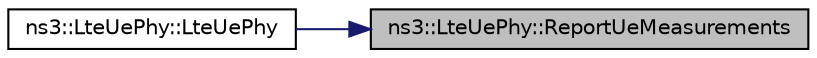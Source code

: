 digraph "ns3::LteUePhy::ReportUeMeasurements"
{
 // LATEX_PDF_SIZE
  edge [fontname="Helvetica",fontsize="10",labelfontname="Helvetica",labelfontsize="10"];
  node [fontname="Helvetica",fontsize="10",shape=record];
  rankdir="RL";
  Node1 [label="ns3::LteUePhy::ReportUeMeasurements",height=0.2,width=0.4,color="black", fillcolor="grey75", style="filled", fontcolor="black",tooltip="Layer-1 filtering of RSRP and RSRQ measurements and reporting to the RRC entity."];
  Node1 -> Node2 [dir="back",color="midnightblue",fontsize="10",style="solid",fontname="Helvetica"];
  Node2 [label="ns3::LteUePhy::LteUePhy",height=0.2,width=0.4,color="black", fillcolor="white", style="filled",URL="$classns3_1_1_lte_ue_phy.html#aadd411255bbee37238dab6ca153153c0",tooltip=" "];
}
